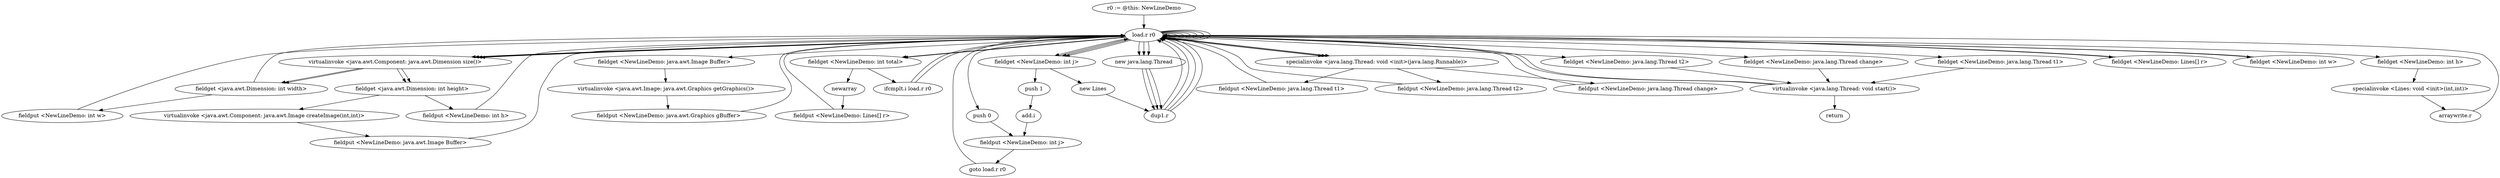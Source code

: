 digraph "" {
    "r0 := @this: NewLineDemo"
    "load.r r0"
    "r0 := @this: NewLineDemo"->"load.r r0";
    "load.r r0"->"load.r r0";
    "load.r r0"->"load.r r0";
    "virtualinvoke <java.awt.Component: java.awt.Dimension size()>"
    "load.r r0"->"virtualinvoke <java.awt.Component: java.awt.Dimension size()>";
    "fieldget <java.awt.Dimension: int width>"
    "virtualinvoke <java.awt.Component: java.awt.Dimension size()>"->"fieldget <java.awt.Dimension: int width>";
    "fieldget <java.awt.Dimension: int width>"->"load.r r0";
    "load.r r0"->"virtualinvoke <java.awt.Component: java.awt.Dimension size()>";
    "fieldget <java.awt.Dimension: int height>"
    "virtualinvoke <java.awt.Component: java.awt.Dimension size()>"->"fieldget <java.awt.Dimension: int height>";
    "virtualinvoke <java.awt.Component: java.awt.Image createImage(int,int)>"
    "fieldget <java.awt.Dimension: int height>"->"virtualinvoke <java.awt.Component: java.awt.Image createImage(int,int)>";
    "fieldput <NewLineDemo: java.awt.Image Buffer>"
    "virtualinvoke <java.awt.Component: java.awt.Image createImage(int,int)>"->"fieldput <NewLineDemo: java.awt.Image Buffer>";
    "fieldput <NewLineDemo: java.awt.Image Buffer>"->"load.r r0";
    "load.r r0"->"load.r r0";
    "fieldget <NewLineDemo: java.awt.Image Buffer>"
    "load.r r0"->"fieldget <NewLineDemo: java.awt.Image Buffer>";
    "virtualinvoke <java.awt.Image: java.awt.Graphics getGraphics()>"
    "fieldget <NewLineDemo: java.awt.Image Buffer>"->"virtualinvoke <java.awt.Image: java.awt.Graphics getGraphics()>";
    "fieldput <NewLineDemo: java.awt.Graphics gBuffer>"
    "virtualinvoke <java.awt.Image: java.awt.Graphics getGraphics()>"->"fieldput <NewLineDemo: java.awt.Graphics gBuffer>";
    "fieldput <NewLineDemo: java.awt.Graphics gBuffer>"->"load.r r0";
    "load.r r0"->"load.r r0";
    "fieldget <NewLineDemo: int total>"
    "load.r r0"->"fieldget <NewLineDemo: int total>";
    "newarray"
    "fieldget <NewLineDemo: int total>"->"newarray";
    "fieldput <NewLineDemo: Lines[] r>"
    "newarray"->"fieldput <NewLineDemo: Lines[] r>";
    "fieldput <NewLineDemo: Lines[] r>"->"load.r r0";
    "load.r r0"->"load.r r0";
    "load.r r0"->"virtualinvoke <java.awt.Component: java.awt.Dimension size()>";
    "virtualinvoke <java.awt.Component: java.awt.Dimension size()>"->"fieldget <java.awt.Dimension: int width>";
    "fieldput <NewLineDemo: int w>"
    "fieldget <java.awt.Dimension: int width>"->"fieldput <NewLineDemo: int w>";
    "fieldput <NewLineDemo: int w>"->"load.r r0";
    "load.r r0"->"load.r r0";
    "load.r r0"->"virtualinvoke <java.awt.Component: java.awt.Dimension size()>";
    "virtualinvoke <java.awt.Component: java.awt.Dimension size()>"->"fieldget <java.awt.Dimension: int height>";
    "fieldput <NewLineDemo: int h>"
    "fieldget <java.awt.Dimension: int height>"->"fieldput <NewLineDemo: int h>";
    "fieldput <NewLineDemo: int h>"->"load.r r0";
    "push 0"
    "load.r r0"->"push 0";
    "fieldput <NewLineDemo: int j>"
    "push 0"->"fieldput <NewLineDemo: int j>";
    "goto load.r r0"
    "fieldput <NewLineDemo: int j>"->"goto load.r r0";
    "goto load.r r0"->"load.r r0";
    "fieldget <NewLineDemo: int j>"
    "load.r r0"->"fieldget <NewLineDemo: int j>";
    "fieldget <NewLineDemo: int j>"->"load.r r0";
    "load.r r0"->"fieldget <NewLineDemo: int total>";
    "ifcmplt.i load.r r0"
    "fieldget <NewLineDemo: int total>"->"ifcmplt.i load.r r0";
    "ifcmplt.i load.r r0"->"load.r r0";
    "new java.lang.Thread"
    "load.r r0"->"new java.lang.Thread";
    "dup1.r"
    "new java.lang.Thread"->"dup1.r";
    "dup1.r"->"load.r r0";
    "specialinvoke <java.lang.Thread: void <init>(java.lang.Runnable)>"
    "load.r r0"->"specialinvoke <java.lang.Thread: void <init>(java.lang.Runnable)>";
    "fieldput <NewLineDemo: java.lang.Thread t1>"
    "specialinvoke <java.lang.Thread: void <init>(java.lang.Runnable)>"->"fieldput <NewLineDemo: java.lang.Thread t1>";
    "fieldput <NewLineDemo: java.lang.Thread t1>"->"load.r r0";
    "load.r r0"->"new java.lang.Thread";
    "new java.lang.Thread"->"dup1.r";
    "dup1.r"->"load.r r0";
    "load.r r0"->"specialinvoke <java.lang.Thread: void <init>(java.lang.Runnable)>";
    "fieldput <NewLineDemo: java.lang.Thread t2>"
    "specialinvoke <java.lang.Thread: void <init>(java.lang.Runnable)>"->"fieldput <NewLineDemo: java.lang.Thread t2>";
    "fieldput <NewLineDemo: java.lang.Thread t2>"->"load.r r0";
    "load.r r0"->"new java.lang.Thread";
    "new java.lang.Thread"->"dup1.r";
    "dup1.r"->"load.r r0";
    "load.r r0"->"specialinvoke <java.lang.Thread: void <init>(java.lang.Runnable)>";
    "fieldput <NewLineDemo: java.lang.Thread change>"
    "specialinvoke <java.lang.Thread: void <init>(java.lang.Runnable)>"->"fieldput <NewLineDemo: java.lang.Thread change>";
    "fieldput <NewLineDemo: java.lang.Thread change>"->"load.r r0";
    "fieldget <NewLineDemo: java.lang.Thread t1>"
    "load.r r0"->"fieldget <NewLineDemo: java.lang.Thread t1>";
    "virtualinvoke <java.lang.Thread: void start()>"
    "fieldget <NewLineDemo: java.lang.Thread t1>"->"virtualinvoke <java.lang.Thread: void start()>";
    "virtualinvoke <java.lang.Thread: void start()>"->"load.r r0";
    "fieldget <NewLineDemo: java.lang.Thread t2>"
    "load.r r0"->"fieldget <NewLineDemo: java.lang.Thread t2>";
    "fieldget <NewLineDemo: java.lang.Thread t2>"->"virtualinvoke <java.lang.Thread: void start()>";
    "virtualinvoke <java.lang.Thread: void start()>"->"load.r r0";
    "fieldget <NewLineDemo: java.lang.Thread change>"
    "load.r r0"->"fieldget <NewLineDemo: java.lang.Thread change>";
    "fieldget <NewLineDemo: java.lang.Thread change>"->"virtualinvoke <java.lang.Thread: void start()>";
    "return"
    "virtualinvoke <java.lang.Thread: void start()>"->"return";
    "ifcmplt.i load.r r0"->"load.r r0";
    "fieldget <NewLineDemo: Lines[] r>"
    "load.r r0"->"fieldget <NewLineDemo: Lines[] r>";
    "fieldget <NewLineDemo: Lines[] r>"->"load.r r0";
    "load.r r0"->"fieldget <NewLineDemo: int j>";
    "new Lines"
    "fieldget <NewLineDemo: int j>"->"new Lines";
    "new Lines"->"dup1.r";
    "dup1.r"->"load.r r0";
    "fieldget <NewLineDemo: int w>"
    "load.r r0"->"fieldget <NewLineDemo: int w>";
    "fieldget <NewLineDemo: int w>"->"load.r r0";
    "fieldget <NewLineDemo: int h>"
    "load.r r0"->"fieldget <NewLineDemo: int h>";
    "specialinvoke <Lines: void <init>(int,int)>"
    "fieldget <NewLineDemo: int h>"->"specialinvoke <Lines: void <init>(int,int)>";
    "arraywrite.r"
    "specialinvoke <Lines: void <init>(int,int)>"->"arraywrite.r";
    "arraywrite.r"->"load.r r0";
    "load.r r0"->"load.r r0";
    "load.r r0"->"fieldget <NewLineDemo: int j>";
    "push 1"
    "fieldget <NewLineDemo: int j>"->"push 1";
    "add.i"
    "push 1"->"add.i";
    "add.i"->"fieldput <NewLineDemo: int j>";
}
